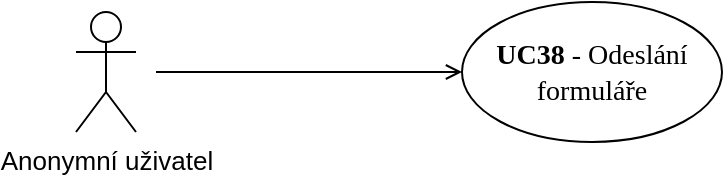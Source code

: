 <mxfile version="20.7.4" type="device"><diagram id="JkZsmNrZyV-92f99cQ_1" name="Page-1"><mxGraphModel dx="1434" dy="844" grid="1" gridSize="10" guides="1" tooltips="1" connect="1" arrows="1" fold="1" page="1" pageScale="1" pageWidth="827" pageHeight="1169" math="0" shadow="0"><root><mxCell id="0"/><mxCell id="1" parent="0"/><mxCell id="qtBJiTT3AmvQE1Krtbr1-2" value="Anonymní uživatel" style="shape=umlActor;verticalLabelPosition=bottom;verticalAlign=top;html=1;outlineConnect=0;fontSize=13;" parent="1" vertex="1"><mxGeometry x="252" y="65" width="30" height="60" as="geometry"/></mxCell><mxCell id="7XVvorD3NYkGVHV2Zw1H-11" style="edgeStyle=none;rounded=0;orthogonalLoop=1;jettySize=auto;html=1;entryX=0;entryY=0.5;entryDx=0;entryDy=0;endArrow=open;endFill=0;" parent="1" target="7XVvorD3NYkGVHV2Zw1H-10" edge="1"><mxGeometry relative="1" as="geometry"><mxPoint x="292" y="95" as="sourcePoint"/></mxGeometry></mxCell><mxCell id="7XVvorD3NYkGVHV2Zw1H-10" value="&lt;font face=&quot;serif&quot;&gt;&lt;b&gt;UC38 &lt;/b&gt;- Odeslání formuláře&lt;/font&gt;" style="ellipse;whiteSpace=wrap;html=1;fontSize=14;" parent="1" vertex="1"><mxGeometry x="445" y="60" width="130" height="70" as="geometry"/></mxCell></root></mxGraphModel></diagram></mxfile>